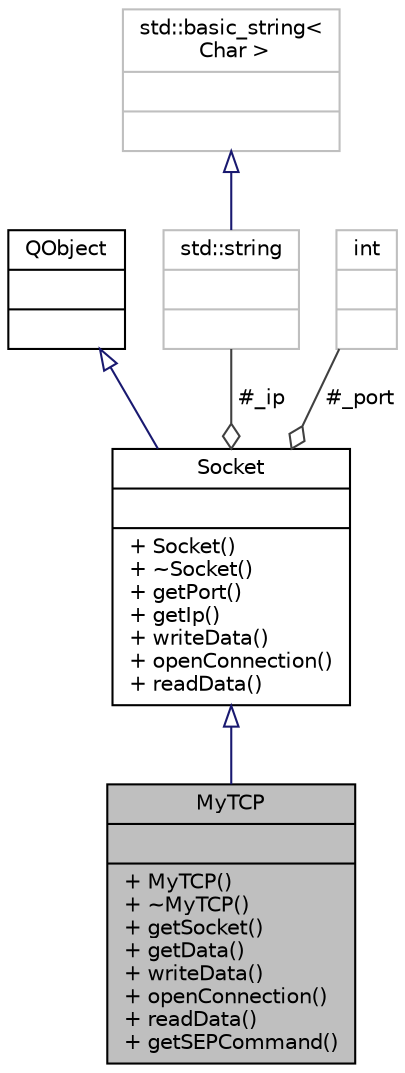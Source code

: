 digraph "MyTCP"
{
 // LATEX_PDF_SIZE
  edge [fontname="Helvetica",fontsize="10",labelfontname="Helvetica",labelfontsize="10"];
  node [fontname="Helvetica",fontsize="10",shape=record];
  Node1 [label="{MyTCP\n||+ MyTCP()\l+ ~MyTCP()\l+ getSocket()\l+ getData()\l+ writeData()\l+ openConnection()\l+ readData()\l+ getSEPCommand()\l}",height=0.2,width=0.4,color="black", fillcolor="grey75", style="filled", fontcolor="black",tooltip=" "];
  Node2 -> Node1 [dir="back",color="midnightblue",fontsize="10",style="solid",arrowtail="onormal"];
  Node2 [label="{Socket\n||+ Socket()\l+ ~Socket()\l+ getPort()\l+ getIp()\l+ writeData()\l+ openConnection()\l+ readData()\l}",height=0.2,width=0.4,color="black", fillcolor="white", style="filled",URL="$classSocket.html",tooltip=" "];
  Node3 -> Node2 [dir="back",color="midnightblue",fontsize="10",style="solid",arrowtail="onormal"];
  Node3 [label="{QObject\n||}",height=0.2,width=0.4,color="black", fillcolor="white", style="filled",URL="$classQObject.html",tooltip=" "];
  Node4 -> Node2 [color="grey25",fontsize="10",style="solid",label=" #_ip" ,arrowhead="odiamond"];
  Node4 [label="{std::string\n||}",height=0.2,width=0.4,color="grey75", fillcolor="white", style="filled",tooltip=" "];
  Node5 -> Node4 [dir="back",color="midnightblue",fontsize="10",style="solid",arrowtail="onormal"];
  Node5 [label="{std::basic_string\<\l Char \>\n||}",height=0.2,width=0.4,color="grey75", fillcolor="white", style="filled",tooltip=" "];
  Node6 -> Node2 [color="grey25",fontsize="10",style="solid",label=" #_port" ,arrowhead="odiamond"];
  Node6 [label="{int\n||}",height=0.2,width=0.4,color="grey75", fillcolor="white", style="filled",tooltip=" "];
}
